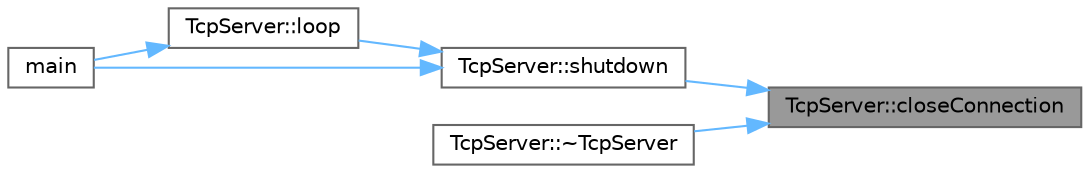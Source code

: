 digraph "TcpServer::closeConnection"
{
 // LATEX_PDF_SIZE
  bgcolor="transparent";
  edge [fontname=Helvetica,fontsize=10,labelfontname=Helvetica,labelfontsize=10];
  node [fontname=Helvetica,fontsize=10,shape=box,height=0.2,width=0.4];
  rankdir="RL";
  Node1 [id="Node000001",label="TcpServer::closeConnection",height=0.2,width=0.4,color="gray40", fillcolor="grey60", style="filled", fontcolor="black",tooltip="Closes the connection for a specified socket descriptor."];
  Node1 -> Node2 [id="edge1_Node000001_Node000002",dir="back",color="steelblue1",style="solid",tooltip=" "];
  Node2 [id="Node000002",label="TcpServer::shutdown",height=0.2,width=0.4,color="grey40", fillcolor="white", style="filled",URL="$classTcpServer.html#a918898ee7b13d776a2f7ea8968168669",tooltip="Shuts down the server and closes connections."];
  Node2 -> Node3 [id="edge2_Node000002_Node000003",dir="back",color="steelblue1",style="solid",tooltip=" "];
  Node3 [id="Node000003",label="TcpServer::loop",height=0.2,width=0.4,color="grey40", fillcolor="white", style="filled",URL="$classTcpServer.html#a25718832405741fcd56d4b140aa0898c",tooltip="Main loop for the server to handle incoming connections and data."];
  Node3 -> Node4 [id="edge3_Node000003_Node000004",dir="back",color="steelblue1",style="solid",tooltip=" "];
  Node4 [id="Node000004",label="main",height=0.2,width=0.4,color="grey40", fillcolor="white", style="filled",URL="$OCEngine_8cpp.html#a0ddf1224851353fc92bfbff6f499fa97",tooltip=" "];
  Node2 -> Node4 [id="edge4_Node000002_Node000004",dir="back",color="steelblue1",style="solid",tooltip=" "];
  Node1 -> Node5 [id="edge5_Node000001_Node000005",dir="back",color="steelblue1",style="solid",tooltip=" "];
  Node5 [id="Node000005",label="TcpServer::~TcpServer",height=0.2,width=0.4,color="grey40", fillcolor="white", style="filled",URL="$classTcpServer.html#a728a9e31c53cf86887f1f6149b1c46dd",tooltip="Destructor for TcpServer."];
}

